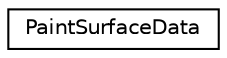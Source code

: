 digraph G
{
  edge [fontname="Helvetica",fontsize="10",labelfontname="Helvetica",labelfontsize="10"];
  node [fontname="Helvetica",fontsize="10",shape=record];
  rankdir=LR;
  Node1 [label="PaintSurfaceData",height=0.2,width=0.4,color="black", fillcolor="white", style="filled",URL="$d3/d25/structPaintSurfaceData.html"];
}
